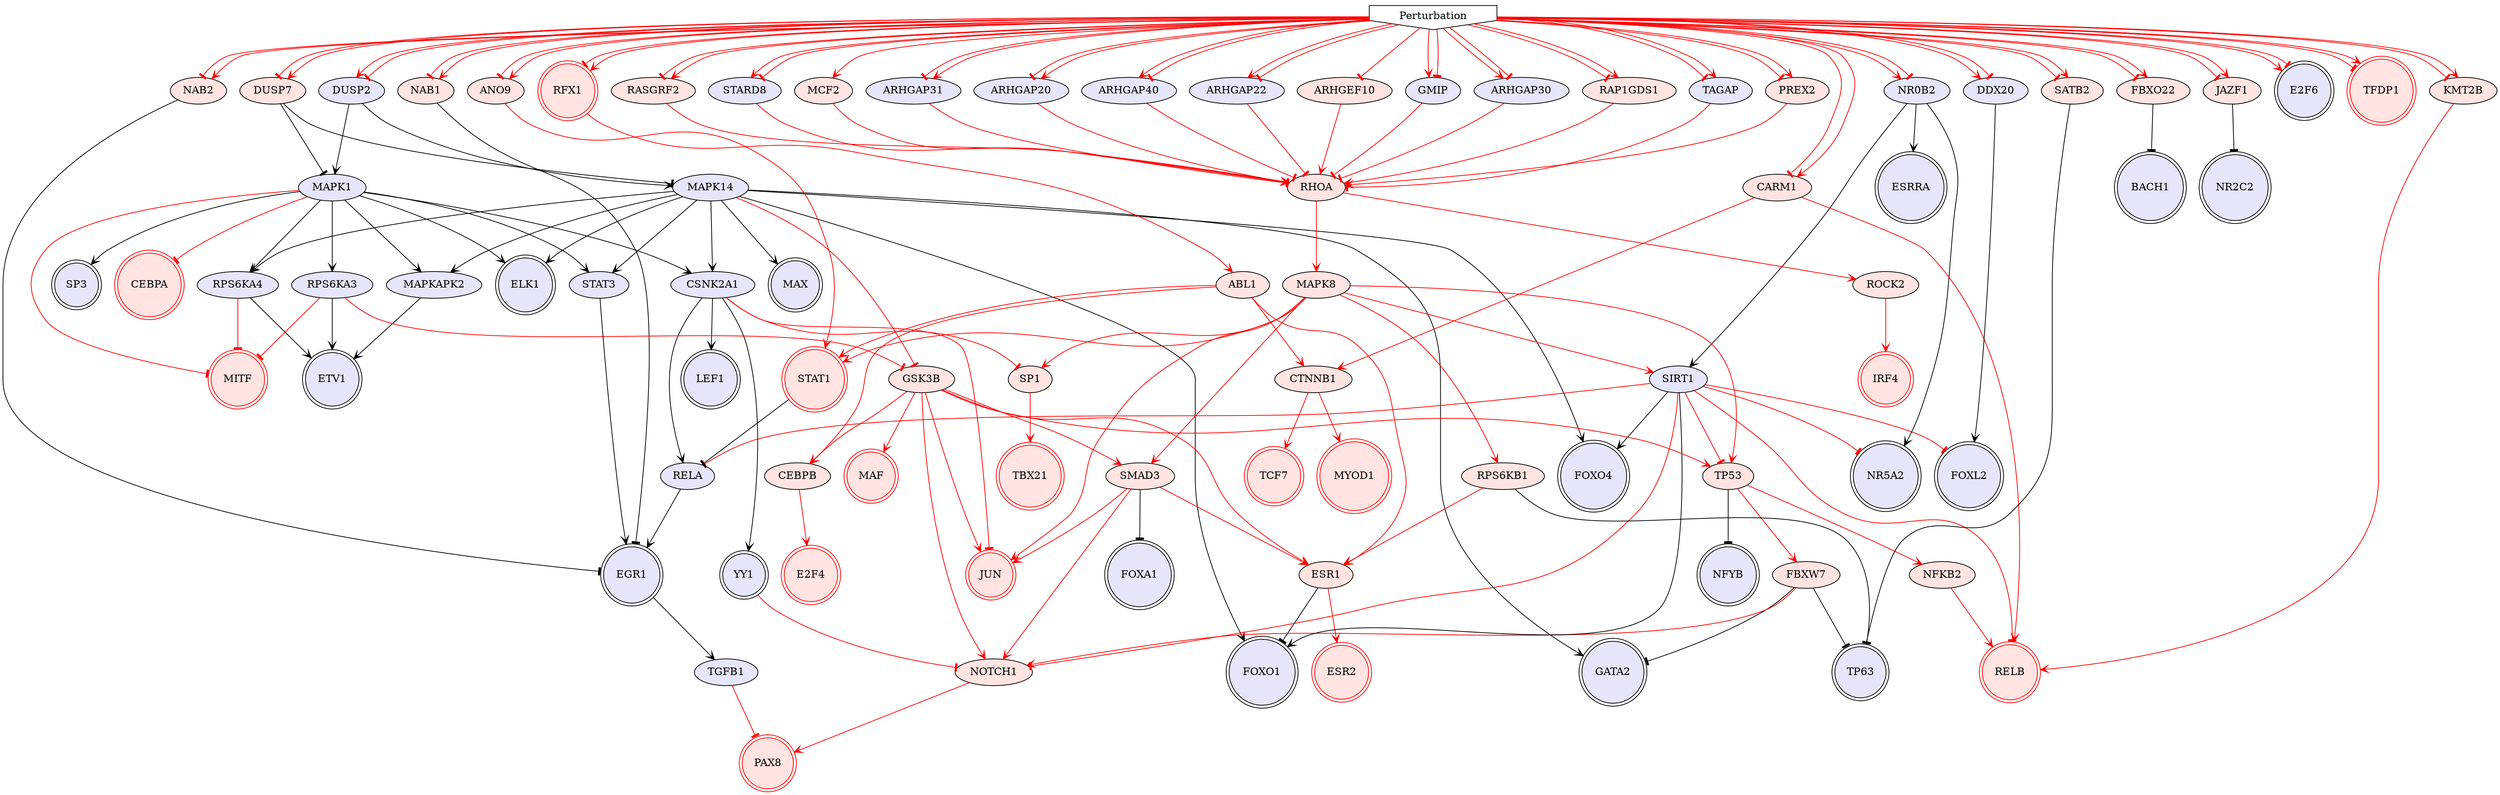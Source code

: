 digraph {

MAPK14->MAPKAPK2 [penwidth=1, color=black, arrowhead="vee"]
ESR1->FOXO1 [penwidth=1, color=black, arrowhead="tee"]
TP53->NFYB [penwidth=1, color=black, arrowhead="tee"]
NAB1->EGR1 [penwidth=1, color=black, arrowhead="tee"]
FBXW7->TP63 [penwidth=1, color=black, arrowhead="tee"]
MAPK14->ELK1 [penwidth=1, color=black, arrowhead="vee"]
SIRT1->NR5A2 [penwidth=1, color=red, arrowhead="tee"]
MAPK14->MAX [penwidth=1, color=black, arrowhead="vee"]
DUSP2->MAPK1 [penwidth=1, color=black, arrowhead="vee"]
DUSP2->MAPK14 [penwidth=1, color=black, arrowhead="vee"]
CSNK2A1->LEF1 [penwidth=1, color=black, arrowhead="vee"]
NR0B2->NR5A2 [penwidth=1, color=black, arrowhead="vee"]
NR0B2->ESRRA [penwidth=1, color=black, arrowhead="vee"]
MAPK1->MAPKAPK2 [penwidth=1, color=black, arrowhead="vee"]
MAPK1->ELK1 [penwidth=1, color=black, arrowhead="vee"]
MAPK14->CSNK2A1 [penwidth=1, color=black, arrowhead="vee"]
FBXW7->GATA2 [penwidth=1, color=black, arrowhead="tee"]
SMAD3->FOXA1 [penwidth=1, color=black, arrowhead="tee"]
MAPK14->GATA2 [penwidth=1, color=black, arrowhead="vee"]
FBXO22->BACH1 [penwidth=1, color=black, arrowhead="tee"]
SIRT1->FOXL2 [penwidth=1, color=red, arrowhead="tee"]
CSNK2A1->YY1 [penwidth=1, color=black, arrowhead="vee"]
MAPK1->CSNK2A1 [penwidth=1, color=black, arrowhead="vee"]
JAZF1->NR2C2 [penwidth=1, color=black, arrowhead="tee"]
MAPK14->FOXO1 [penwidth=1, color=black, arrowhead="vee"]
MAPK14->FOXO4 [penwidth=1, color=black, arrowhead="vee"]
MAPK1->SP3 [penwidth=1, color=black, arrowhead="vee"]
MAPKAPK2->ETV1 [penwidth=1, color=black, arrowhead="vee"]
Perturbation->DUSP2 [penwidth=1, color=red, arrowhead="vee"]
Perturbation->E2F6 [penwidth=1, color=red, arrowhead="vee"]
Perturbation->GMIP [penwidth=1, color=red, arrowhead="vee"]
Perturbation->NR0B2 [penwidth=1, color=red, arrowhead="vee"]
NOTCH1->PAX8 [penwidth=1, color=red, arrowhead="vee"]
RHOA->ROCK2 [penwidth=1, color=red, arrowhead="vee"]
CARM1->RELB [penwidth=1, color=red, arrowhead="vee"]
MAPK8->JUN [penwidth=1, color=red, arrowhead="vee"]
FBXW7->NOTCH1 [penwidth=1, color=red, arrowhead="vee"]
CEBPB->E2F4 [penwidth=1, color=red, arrowhead="vee"]
SP1->TBX21 [penwidth=1, color=red, arrowhead="vee"]
MAPK8->SP1 [penwidth=1, color=red, arrowhead="vee"]
TP53->FBXW7 [penwidth=1, color=red, arrowhead="vee"]
MAPK8->STAT1 [penwidth=1, color=red, arrowhead="vee"]
CTNNB1->TCF7 [penwidth=1, color=red, arrowhead="vee"]
SMAD3->ESR1 [penwidth=1, color=red, arrowhead="vee"]
SMAD3->NOTCH1 [penwidth=1, color=red, arrowhead="vee"]
GSK3B->SMAD3 [penwidth=1, color=red, arrowhead="vee"]
ESR1->ESR2 [penwidth=1, color=red, arrowhead="vee"]
GSK3B->JUN [penwidth=1, color=red, arrowhead="vee"]
SMAD3->JUN [penwidth=1, color=red, arrowhead="vee"]
CARM1->CTNNB1 [penwidth=1, color=red, arrowhead="vee"]
GSK3B->CEBPB [penwidth=1, color=red, arrowhead="vee"]
ROCK2->IRF4 [penwidth=1, color=red, arrowhead="vee"]
CTNNB1->MYOD1 [penwidth=1, color=red, arrowhead="vee"]
MAPK8->SIRT1 [penwidth=1, color=red, arrowhead="vee"]
MAPK14->GSK3B [penwidth=1, color=red, arrowhead="tee"]
CSNK2A1->SP1 [penwidth=1, color=red, arrowhead="tee"]
GSK3B->MAF [penwidth=1, color=red, arrowhead="vee"]
MAPK8->TP53 [penwidth=1, color=red, arrowhead="vee"]
MAPK1->CEBPA [penwidth=1, color=red, arrowhead="tee"]
GSK3B->ESR1 [penwidth=1, color=red, arrowhead="vee"]
RHOA->MAPK8 [penwidth=1, color=red, arrowhead="vee"]
YY1->NOTCH1 [penwidth=1, color=red, arrowhead="tee"]
GMIP->RHOA [penwidth=1, color=red, arrowhead="tee"]
CSNK2A1->JUN [penwidth=1, color=red, arrowhead="tee"]
GSK3B->NOTCH1 [penwidth=1, color=red, arrowhead="vee"]
GSK3B->TP53 [penwidth=1, color=red, arrowhead="vee"]
MAPK8->SMAD3 [penwidth=1, color=red, arrowhead="vee"]
MAPK1->MITF [penwidth=1, color=red, arrowhead="tee"]
Perturbation->CARM1 [penwidth=1, color=red, arrowhead="tee"]
Perturbation->FBXO22 [penwidth=1, color=red, arrowhead="tee"]
Perturbation->JAZF1 [penwidth=1, color=red, arrowhead="tee"]
Perturbation->NAB1 [penwidth=1, color=red, arrowhead="tee"]
Perturbation->RFX1 [penwidth=1, color=red, arrowhead="tee"]
Perturbation->TFDP1 [penwidth=1, color=red, arrowhead="tee"]
MAPK1->RPS6KA3 [penwidth=1, color=black, arrowhead="vee"]
SIRT1->FOXO1 [penwidth=1, color=black, arrowhead="vee"]
NAB2->EGR1 [penwidth=1, color=black, arrowhead="tee"]
NR0B2->SIRT1 [penwidth=1, color=black, arrowhead="vee"]
SIRT1->FOXO4 [penwidth=1, color=black, arrowhead="vee"]
RPS6KA3->ETV1 [penwidth=1, color=black, arrowhead="vee"]
SATB2->TP63 [penwidth=1, color=black, arrowhead="tee"]
DDX20->FOXL2 [penwidth=1, color=black, arrowhead="vee"]
Perturbation->ARHGAP30 [penwidth=1, color=red, arrowhead="vee"]
Perturbation->DDX20 [penwidth=1, color=red, arrowhead="vee"]
ABL1->STAT1 [penwidth=1, color=red, arrowhead="vee"]
SIRT1->RELB [penwidth=1, color=red, arrowhead="tee"]
SIRT1->TP53 [penwidth=1, color=red, arrowhead="tee"]
ABL1->ESR1 [penwidth=1, color=red, arrowhead="vee"]
ABL1->CTNNB1 [penwidth=1, color=red, arrowhead="vee"]
RFX1->ABL1 [penwidth=1, color=red, arrowhead="vee"]
RPS6KA3->GSK3B [penwidth=1, color=red, arrowhead="tee"]
RPS6KA3->MITF [penwidth=1, color=red, arrowhead="tee"]
SIRT1->NOTCH1 [penwidth=1, color=red, arrowhead="tee"]
ABL1->CEBPB [penwidth=1, color=red, arrowhead="vee"]
ARHGAP30->RHOA [penwidth=1, color=red, arrowhead="tee"]
Perturbation->NAB2 [penwidth=1, color=red, arrowhead="tee"]
Perturbation->SATB2 [penwidth=1, color=red, arrowhead="tee"]
Perturbation->ARHGAP30 [penwidth=1, color=red, arrowhead="tee"]
Perturbation->DDX20 [penwidth=1, color=red, arrowhead="tee"]
Perturbation->DUSP2 [penwidth=1, color=red, arrowhead="tee"]
Perturbation->E2F6 [penwidth=1, color=red, arrowhead="tee"]
Perturbation->NR0B2 [penwidth=1, color=red, arrowhead="tee"]
Perturbation->FBXO22 [penwidth=1, color=red, arrowhead="vee"]
Perturbation->JAZF1 [penwidth=1, color=red, arrowhead="vee"]
Perturbation->NAB2 [penwidth=1, color=red, arrowhead="vee"]
Perturbation->RFX1 [penwidth=1, color=red, arrowhead="vee"]
Perturbation->SATB2 [penwidth=1, color=red, arrowhead="vee"]
Perturbation->TFDP1 [penwidth=1, color=red, arrowhead="vee"]
EGR1->TGFB1 [penwidth=1, color=black, arrowhead="vee"]
TGFB1->PAX8 [penwidth=1, color=red, arrowhead="tee"]
STAT3->EGR1 [penwidth=1, color=black, arrowhead="vee"]
MAPK1->STAT3 [penwidth=1, color=black, arrowhead="vee"]
MAPK14->RPS6KA4 [penwidth=1, color=black, arrowhead="vee"]
MAPK14->STAT3 [penwidth=1, color=black, arrowhead="vee"]
MAPK1->RPS6KA4 [penwidth=1, color=black, arrowhead="vee"]
DUSP7->MAPK1 [penwidth=1, color=black, arrowhead="tee"]
RPS6KA4->ETV1 [penwidth=1, color=black, arrowhead="vee"]
DUSP7->MAPK14 [penwidth=1, color=black, arrowhead="tee"]
ANO9->STAT1 [penwidth=1, color=red, arrowhead="vee"]
RAP1GDS1->RHOA [penwidth=1, color=red, arrowhead="vee"]
RPS6KA4->MITF [penwidth=1, color=red, arrowhead="tee"]
Perturbation->ANO9 [penwidth=1, color=red, arrowhead="tee"]
Perturbation->DUSP7 [penwidth=1, color=red, arrowhead="tee"]
Perturbation->RAP1GDS1 [penwidth=1, color=red, arrowhead="tee"]
Perturbation->TAGAP [penwidth=1, color=red, arrowhead="tee"]
TAGAP->RHOA [penwidth=1, color=red, arrowhead="tee"]
Perturbation->ANO9 [penwidth=1, color=red, arrowhead="vee"]
Perturbation->CARM1 [penwidth=1, color=red, arrowhead="vee"]
Perturbation->DUSP7 [penwidth=1, color=red, arrowhead="vee"]
KMT2B->RELB [penwidth=1, color=red, arrowhead="vee"]
PREX2->RHOA [penwidth=1, color=red, arrowhead="vee"]
Perturbation->KMT2B [penwidth=1, color=red, arrowhead="tee"]
Perturbation->PREX2 [penwidth=1, color=red, arrowhead="tee"]
Perturbation->KMT2B [penwidth=1, color=red, arrowhead="vee"]
Perturbation->PREX2 [penwidth=1, color=red, arrowhead="vee"]
RASGRF2->RHOA [penwidth=1, color=red, arrowhead="vee"]
Perturbation->RASGRF2 [penwidth=1, color=red, arrowhead="tee"]
Perturbation->RASGRF2 [penwidth=1, color=red, arrowhead="vee"]
Perturbation->STARD8 [penwidth=1, color=red, arrowhead="vee"]
STARD8->RHOA [penwidth=1, color=red, arrowhead="tee"]
RELA->EGR1 [penwidth=1, color=black, arrowhead="vee"]
STAT1->RELA [penwidth=1, color=black, arrowhead="tee"]
CSNK2A1->RELA [penwidth=1, color=black, arrowhead="vee"]
MCF2->RHOA [penwidth=1, color=red, arrowhead="vee"]
Perturbation->MCF2 [penwidth=1, color=red, arrowhead="vee"]
Perturbation->ARHGAP31 [penwidth=1, color=red, arrowhead="tee"]
NFKB2->RELB [penwidth=1, color=red, arrowhead="vee"]
TP53->NFKB2 [penwidth=1, color=red, arrowhead="vee"]
ARHGAP31->RHOA [penwidth=1, color=red, arrowhead="tee"]
Perturbation->ARHGAP20 [penwidth=1, color=red, arrowhead="tee"]
ARHGAP20->RHOA [penwidth=1, color=red, arrowhead="tee"]
Perturbation->ARHGAP31 [penwidth=1, color=red, arrowhead="vee"]
Perturbation->STARD8 [penwidth=1, color=red, arrowhead="tee"]
Perturbation->GMIP [penwidth=1, color=red, arrowhead="tee"]
Perturbation->NAB1 [penwidth=1, color=red, arrowhead="vee"]
Perturbation->ARHGAP40 [penwidth=1, color=red, arrowhead="vee"]
ARHGAP40->RHOA [penwidth=1, color=red, arrowhead="tee"]
RPS6KB1->TP63 [penwidth=1, color=black, arrowhead="tee"]
MAPK8->RPS6KB1 [penwidth=1, color=red, arrowhead="vee"]
RPS6KB1->ESR1 [penwidth=1, color=red, arrowhead="vee"]
Perturbation->ARHGAP40 [penwidth=1, color=red, arrowhead="tee"]
Perturbation->ARHGAP20 [penwidth=1, color=red, arrowhead="vee"]
SIRT1->RELA [penwidth=1, color=red, arrowhead="tee"]
Perturbation->ARHGAP22 [penwidth=1, color=red, arrowhead="vee"]
ARHGAP22->RHOA [penwidth=1, color=red, arrowhead="tee"]
Perturbation->RAP1GDS1 [penwidth=1, color=red, arrowhead="vee"]
Perturbation->ARHGAP22 [penwidth=1, color=red, arrowhead="tee"]
ARHGEF10->RHOA [penwidth=1, color=red, arrowhead="vee"]
Perturbation->ARHGEF10 [penwidth=1, color=red, arrowhead="tee"]
Perturbation->TAGAP [penwidth=1, color=red, arrowhead="vee"]
Perturbation [style=filled, color=black, fillcolor=white, shape=invhouse];
TBX21 [style=filled, color=red, fillcolor=mistyrose, shape=doublecircle];
CEBPA [style=filled, color=red, fillcolor=mistyrose, shape=doublecircle];
ESR2 [style=filled, color=red, fillcolor=mistyrose, shape=doublecircle];
NR5A2 [style=filled, color=black, fillcolor=lavender, shape=doublecircle];
JUN [style=filled, color=red, fillcolor=mistyrose, shape=doublecircle];
MITF [style=filled, color=red, fillcolor=mistyrose, shape=doublecircle];
YY1 [style=filled, color=black, fillcolor=lavender, shape=doublecircle];
E2F4 [style=filled, color=red, fillcolor=mistyrose, shape=doublecircle];
TCF7 [style=filled, color=red, fillcolor=mistyrose, shape=doublecircle];
PAX8 [style=filled, color=red, fillcolor=mistyrose, shape=doublecircle];
NR2C2 [style=filled, color=black, fillcolor=lavender, shape=doublecircle];
ETV1 [style=filled, color=black, fillcolor=lavender, shape=doublecircle];
TFDP1 [style=filled, color=red, fillcolor=mistyrose, shape=doublecircle];
GATA2 [style=filled, color=black, fillcolor=lavender, shape=doublecircle];
FOXO1 [style=filled, color=black, fillcolor=lavender, shape=doublecircle];
BACH1 [style=filled, color=black, fillcolor=lavender, shape=doublecircle];
ELK1 [style=filled, color=black, fillcolor=lavender, shape=doublecircle];
IRF4 [style=filled, color=red, fillcolor=mistyrose, shape=doublecircle];
RELB [style=filled, color=red, fillcolor=mistyrose, shape=doublecircle];
LEF1 [style=filled, color=black, fillcolor=lavender, shape=doublecircle];
TP63 [style=filled, color=black, fillcolor=lavender, shape=doublecircle];
FOXA1 [style=filled, color=black, fillcolor=lavender, shape=doublecircle];
MAX [style=filled, color=black, fillcolor=lavender, shape=doublecircle];
MYOD1 [style=filled, color=red, fillcolor=mistyrose, shape=doublecircle];
FOXO4 [style=filled, color=black, fillcolor=lavender, shape=doublecircle];
ESRRA [style=filled, color=black, fillcolor=lavender, shape=doublecircle];
SP3 [style=filled, color=black, fillcolor=lavender, shape=doublecircle];
NFYB [style=filled, color=black, fillcolor=lavender, shape=doublecircle];
RFX1 [style=filled, color=red, fillcolor=mistyrose, shape=doublecircle];
E2F6 [style=filled, color=black, fillcolor=lavender, shape=doublecircle];
MAF [style=filled, color=red, fillcolor=mistyrose, shape=doublecircle];
FOXL2 [style=filled, color=black, fillcolor=lavender, shape=doublecircle];
STAT1 [style=filled, color=red, fillcolor=mistyrose, shape=doublecircle];
EGR1 [style=filled, color=black, fillcolor=lavender, shape=doublecircle];
MAPK14 [style=filled, fillcolor=lavender];
ESR1 [style=filled, fillcolor=mistyrose];
TP53 [style=filled, fillcolor=mistyrose];
NAB1 [style=filled, fillcolor=mistyrose];
FBXW7 [style=filled, fillcolor=mistyrose];
SIRT1 [style=filled, fillcolor=lavender];
DUSP2 [style=filled, fillcolor=lavender];
CSNK2A1 [style=filled, fillcolor=lavender];
NR0B2 [style=filled, fillcolor=lavender];
MAPK1 [style=filled, fillcolor=lavender];
SMAD3 [style=filled, fillcolor=mistyrose];
FBXO22 [style=filled, fillcolor=mistyrose];
JAZF1 [style=filled, fillcolor=mistyrose];
MAPKAPK2 [style=filled, fillcolor=lavender];
NOTCH1 [style=filled, fillcolor=mistyrose];
RHOA [style=filled, fillcolor=mistyrose];
CARM1 [style=filled, fillcolor=mistyrose];
MAPK8 [style=filled, fillcolor=mistyrose];
CEBPB [style=filled, fillcolor=mistyrose];
SP1 [style=filled, fillcolor=mistyrose];
CTNNB1 [style=filled, fillcolor=mistyrose];
GSK3B [style=filled, fillcolor=mistyrose];
ROCK2 [style=filled, fillcolor=mistyrose];
GMIP [style=filled, fillcolor=lavender];
NAB2 [style=filled, fillcolor=mistyrose];
RPS6KA3 [style=filled, fillcolor=lavender];
SATB2 [style=filled, fillcolor=mistyrose];
DDX20 [style=filled, fillcolor=lavender];
ABL1 [style=filled, fillcolor=mistyrose];
ARHGAP30 [style=filled, fillcolor=lavender];
TGFB1 [style=filled, fillcolor=lavender];
STAT3 [style=filled, fillcolor=lavender];
DUSP7 [style=filled, fillcolor=mistyrose];
RPS6KA4 [style=filled, fillcolor=lavender];
ANO9 [style=filled, fillcolor=mistyrose];
RAP1GDS1 [style=filled, fillcolor=mistyrose];
TAGAP [style=filled, fillcolor=lavender];
KMT2B [style=filled, fillcolor=mistyrose];
PREX2 [style=filled, fillcolor=mistyrose];
RASGRF2 [style=filled, fillcolor=mistyrose];
STARD8 [style=filled, fillcolor=lavender];
RELA [style=filled, fillcolor=lavender];
MCF2 [style=filled, fillcolor=mistyrose];
NFKB2 [style=filled, fillcolor=mistyrose];
ARHGAP31 [style=filled, fillcolor=lavender];
ARHGAP20 [style=filled, fillcolor=lavender];
ARHGAP40 [style=filled, fillcolor=lavender];
RPS6KB1 [style=filled, fillcolor=mistyrose];
ARHGAP22 [style=filled, fillcolor=lavender];
ARHGEF10 [style=filled, fillcolor=mistyrose];


}
